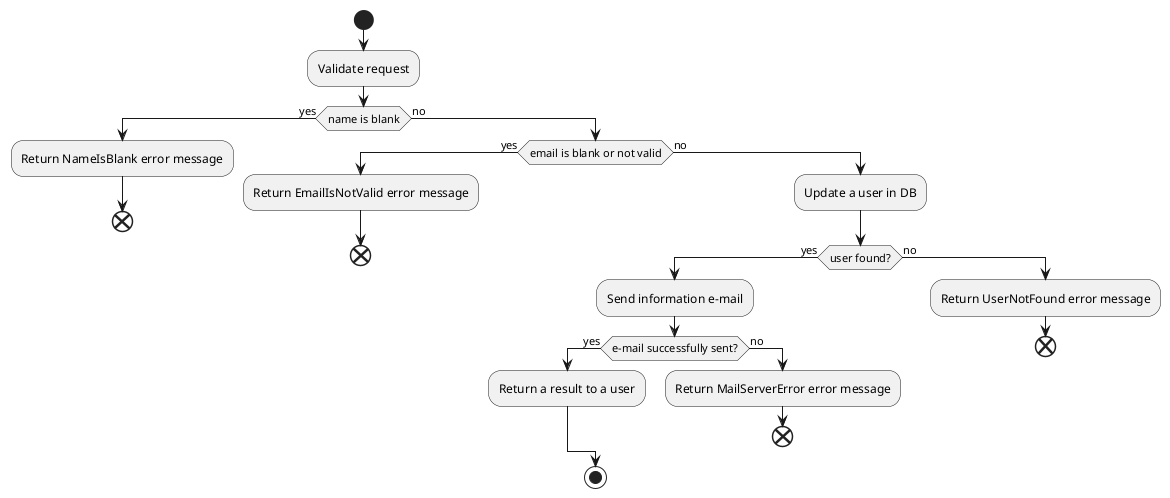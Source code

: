 @startuml
start
:Validate request;
if (name is blank) then (yes)
  :Return NameIsBlank error message;
  end
else (no)
  if (email is blank or not valid) then (yes)
    :Return EmailIsNotValid error message;
    end
  else (no)
    :Update a user in DB;
    if (user found?) then (yes)
      :Send information e-mail;
      if (e-mail successfully sent?) then (yes)
        :Return a result to a user;
      else (no)
        :Return MailServerError error message;
        end
      endif
    else (no)
      :Return UserNotFound error message;
      end
    endif
  endif
stop
@enduml
